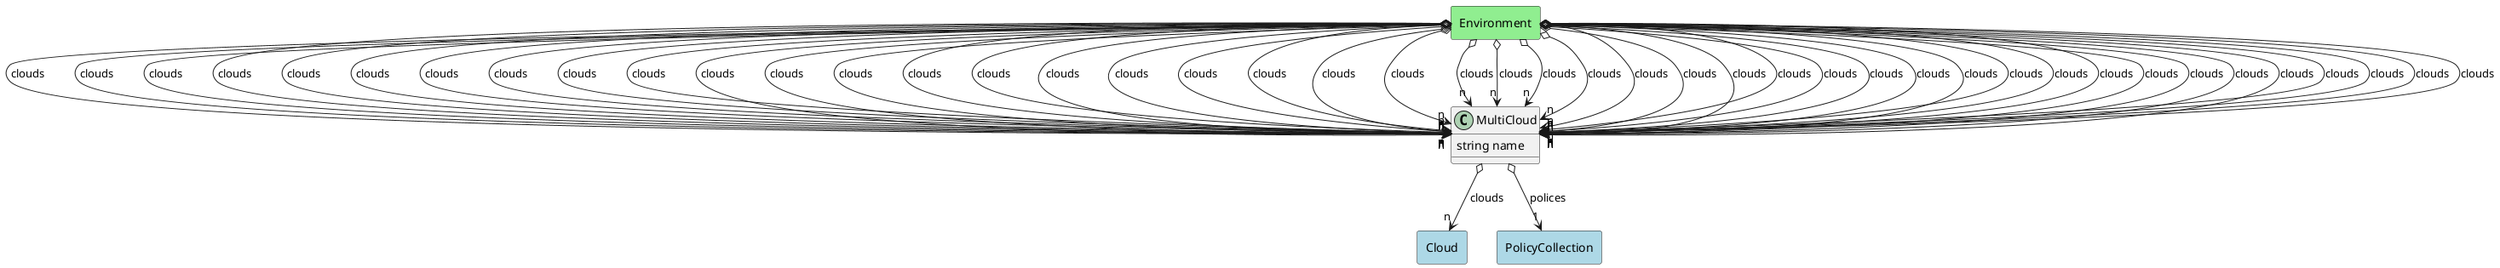 @startuml

class "MultiCloud" as Model {
 string name

 
}

rectangle "Cloud" as Cloud #lightblue {
}

Model o--> "n" Cloud : clouds


rectangle "PolicyCollection" as PolicyCollection #lightblue {
}

Model o--> "1" PolicyCollection : polices




    rectangle "Environment" as Environment #lightgreen {
    }
    
        Environment   o--> "n" Model : "clouds"
    
    rectangle "Environment" as Environment #lightgreen {
    }
    
        Environment   o--> "n" Model : "clouds"
    
    rectangle "Environment" as Environment #lightgreen {
    }
    
        Environment   o--> "n" Model : "clouds"
    
    rectangle "Environment" as Environment #lightgreen {
    }
    
        Environment   o--> "n" Model : "clouds"
    
    rectangle "Environment" as Environment #lightgreen {
    }
    
        Environment   o--> "n" Model : "clouds"
    
    rectangle "Environment" as Environment #lightgreen {
    }
    
        Environment   o--> "n" Model : "clouds"
    
    rectangle "Environment" as Environment #lightgreen {
    }
    
        Environment   o--> "n" Model : "clouds"
    
    rectangle "Environment" as Environment #lightgreen {
    }
    
        Environment   o--> "n" Model : "clouds"
    
    rectangle "Environment" as Environment #lightgreen {
    }
    
        Environment   o--> "n" Model : "clouds"
    
    rectangle "Environment" as Environment #lightgreen {
    }
    
        Environment   o--> "n" Model : "clouds"
    
    rectangle "Environment" as Environment #lightgreen {
    }
    
        Environment   o--> "n" Model : "clouds"
    
    rectangle "Environment" as Environment #lightgreen {
    }
    
        Environment   o--> "n" Model : "clouds"
    
    rectangle "Environment" as Environment #lightgreen {
    }
    
        Environment   o--> "n" Model : "clouds"
    
    rectangle "Environment" as Environment #lightgreen {
    }
    
        Environment   o--> "n" Model : "clouds"
    
    rectangle "Environment" as Environment #lightgreen {
    }
    
        Environment   o--> "n" Model : "clouds"
    
    rectangle "Environment" as Environment #lightgreen {
    }
    
        Environment   o--> "n" Model : "clouds"
    
    rectangle "Environment" as Environment #lightgreen {
    }
    
        Environment   o--> "n" Model : "clouds"
    
    rectangle "Environment" as Environment #lightgreen {
    }
    
        Environment   o--> "n" Model : "clouds"
    
    rectangle "Environment" as Environment #lightgreen {
    }
    
        Environment   o--> "n" Model : "clouds"
    
    rectangle "Environment" as Environment #lightgreen {
    }
    
        Environment   o--> "n" Model : "clouds"
    
    rectangle "Environment" as Environment #lightgreen {
    }
    
        Environment   o--> "n" Model : "clouds"
    
    rectangle "Environment" as Environment #lightgreen {
    }
    
        Environment   o--> "n" Model : "clouds"
    
    rectangle "Environment" as Environment #lightgreen {
    }
    
        Environment   o--> "n" Model : "clouds"
    
    rectangle "Environment" as Environment #lightgreen {
    }
    
        Environment   o--> "n" Model : "clouds"
    
    rectangle "Environment" as Environment #lightgreen {
    }
    
        Environment   o--> "n" Model : "clouds"
    
    rectangle "Environment" as Environment #lightgreen {
    }
    
        Environment   o--> "n" Model : "clouds"
    
    rectangle "Environment" as Environment #lightgreen {
    }
    
        Environment   o--> "n" Model : "clouds"
    
    rectangle "Environment" as Environment #lightgreen {
    }
    
        Environment   o--> "n" Model : "clouds"
    
    rectangle "Environment" as Environment #lightgreen {
    }
    
        Environment   o--> "n" Model : "clouds"
    
    rectangle "Environment" as Environment #lightgreen {
    }
    
        Environment   o--> "n" Model : "clouds"
    
    rectangle "Environment" as Environment #lightgreen {
    }
    
        Environment   o--> "n" Model : "clouds"
    
    rectangle "Environment" as Environment #lightgreen {
    }
    
        Environment   o--> "n" Model : "clouds"
    
    rectangle "Environment" as Environment #lightgreen {
    }
    
        Environment   o--> "n" Model : "clouds"
    
    rectangle "Environment" as Environment #lightgreen {
    }
    
        Environment   o--> "n" Model : "clouds"
    
    rectangle "Environment" as Environment #lightgreen {
    }
    
        Environment   o--> "n" Model : "clouds"
    
    rectangle "Environment" as Environment #lightgreen {
    }
    
        Environment   o--> "n" Model : "clouds"
    
    rectangle "Environment" as Environment #lightgreen {
    }
    
        Environment   o--> "n" Model : "clouds"
    
    rectangle "Environment" as Environment #lightgreen {
    }
    
        Environment   o--> "n" Model : "clouds"
    
    rectangle "Environment" as Environment #lightgreen {
    }
    
        Environment   o--> "n" Model : "clouds"
    
    rectangle "Environment" as Environment #lightgreen {
    }
    
        Environment   o--> "n" Model : "clouds"
    
    rectangle "Environment" as Environment #lightgreen {
    }
    
        Environment   o--> "n" Model : "clouds"
    
    rectangle "Environment" as Environment #lightgreen {
    }
    
        Environment   o--> "n" Model : "clouds"
    
    rectangle "Environment" as Environment #lightgreen {
    }
    
        Environment   o--> "n" Model : "clouds"
    
    rectangle "Environment" as Environment #lightgreen {
    }
    
        Environment   o--> "n" Model : "clouds"
    

@enduml
